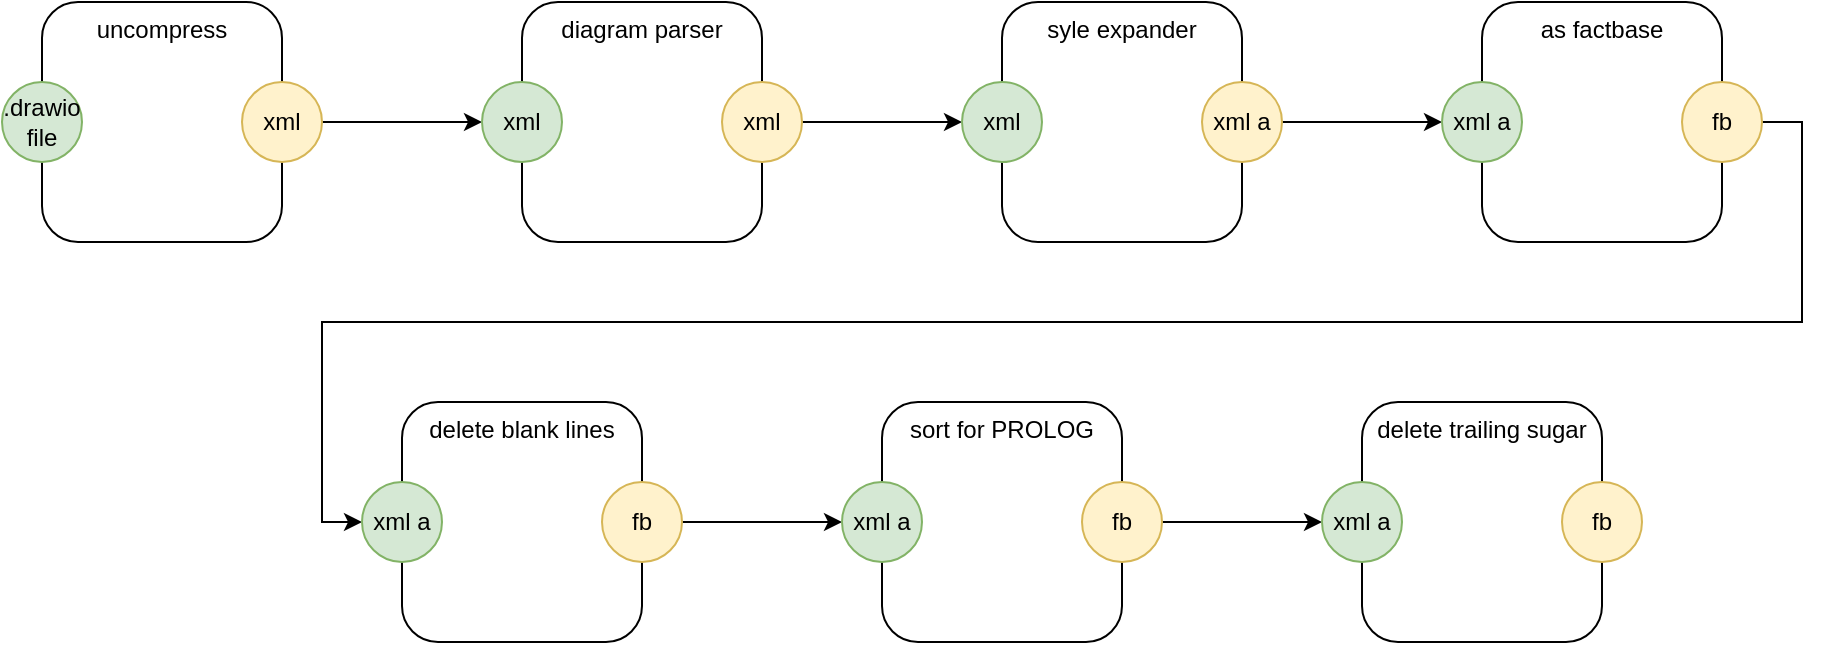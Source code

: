 <mxfile version="14.6.13" type="device"><diagram id="CP_t9xs0k--IiQVIV0JN" name="d2f"><mxGraphModel dx="1106" dy="806" grid="1" gridSize="10" guides="1" tooltips="1" connect="1" arrows="1" fold="1" page="1" pageScale="1" pageWidth="1100" pageHeight="850" math="0" shadow="0"><root><mxCell id="0"/><mxCell id="1" parent="0"/><mxCell id="0UJ_CMedfIpoN4pJOhVB-1" value="uncompress" style="rounded=1;whiteSpace=wrap;html=1;verticalAlign=top;" vertex="1" parent="1"><mxGeometry x="60" y="160" width="120" height="120" as="geometry"/></mxCell><mxCell id="0UJ_CMedfIpoN4pJOhVB-2" value=".drawio file" style="ellipse;whiteSpace=wrap;html=1;aspect=fixed;fillColor=#d5e8d4;strokeColor=#82b366;" vertex="1" parent="1"><mxGeometry x="40" y="200" width="40" height="40" as="geometry"/></mxCell><mxCell id="0UJ_CMedfIpoN4pJOhVB-10" style="edgeStyle=orthogonalEdgeStyle;rounded=0;orthogonalLoop=1;jettySize=auto;html=1;exitX=1;exitY=0.5;exitDx=0;exitDy=0;entryX=0;entryY=0.5;entryDx=0;entryDy=0;" edge="1" parent="1" source="0UJ_CMedfIpoN4pJOhVB-6" target="0UJ_CMedfIpoN4pJOhVB-8"><mxGeometry relative="1" as="geometry"/></mxCell><mxCell id="0UJ_CMedfIpoN4pJOhVB-6" value="xml" style="ellipse;whiteSpace=wrap;html=1;aspect=fixed;fillColor=#fff2cc;strokeColor=#d6b656;" vertex="1" parent="1"><mxGeometry x="160" y="200" width="40" height="40" as="geometry"/></mxCell><mxCell id="0UJ_CMedfIpoN4pJOhVB-7" value="diagram parser" style="rounded=1;whiteSpace=wrap;html=1;verticalAlign=top;" vertex="1" parent="1"><mxGeometry x="300" y="160" width="120" height="120" as="geometry"/></mxCell><mxCell id="0UJ_CMedfIpoN4pJOhVB-8" value="xml" style="ellipse;whiteSpace=wrap;html=1;aspect=fixed;fillColor=#d5e8d4;strokeColor=#82b366;" vertex="1" parent="1"><mxGeometry x="280" y="200" width="40" height="40" as="geometry"/></mxCell><mxCell id="0UJ_CMedfIpoN4pJOhVB-14" style="edgeStyle=orthogonalEdgeStyle;rounded=0;orthogonalLoop=1;jettySize=auto;html=1;exitX=1;exitY=0.5;exitDx=0;exitDy=0;entryX=0;entryY=0.5;entryDx=0;entryDy=0;" edge="1" parent="1" source="0UJ_CMedfIpoN4pJOhVB-9" target="0UJ_CMedfIpoN4pJOhVB-12"><mxGeometry relative="1" as="geometry"/></mxCell><mxCell id="0UJ_CMedfIpoN4pJOhVB-9" value="xml" style="ellipse;whiteSpace=wrap;html=1;aspect=fixed;fillColor=#fff2cc;strokeColor=#d6b656;" vertex="1" parent="1"><mxGeometry x="400" y="200" width="40" height="40" as="geometry"/></mxCell><mxCell id="0UJ_CMedfIpoN4pJOhVB-11" value="syle expander" style="rounded=1;whiteSpace=wrap;html=1;verticalAlign=top;" vertex="1" parent="1"><mxGeometry x="540" y="160" width="120" height="120" as="geometry"/></mxCell><mxCell id="0UJ_CMedfIpoN4pJOhVB-12" value="xml" style="ellipse;whiteSpace=wrap;html=1;aspect=fixed;fillColor=#d5e8d4;strokeColor=#82b366;" vertex="1" parent="1"><mxGeometry x="520" y="200" width="40" height="40" as="geometry"/></mxCell><mxCell id="0UJ_CMedfIpoN4pJOhVB-18" style="edgeStyle=orthogonalEdgeStyle;rounded=0;orthogonalLoop=1;jettySize=auto;html=1;exitX=1;exitY=0.5;exitDx=0;exitDy=0;" edge="1" parent="1" source="0UJ_CMedfIpoN4pJOhVB-13" target="0UJ_CMedfIpoN4pJOhVB-16"><mxGeometry relative="1" as="geometry"/></mxCell><mxCell id="0UJ_CMedfIpoN4pJOhVB-13" value="xml a" style="ellipse;whiteSpace=wrap;html=1;aspect=fixed;fillColor=#fff2cc;strokeColor=#d6b656;" vertex="1" parent="1"><mxGeometry x="640" y="200" width="40" height="40" as="geometry"/></mxCell><mxCell id="0UJ_CMedfIpoN4pJOhVB-15" value="as factbase" style="rounded=1;whiteSpace=wrap;html=1;verticalAlign=top;" vertex="1" parent="1"><mxGeometry x="780" y="160" width="120" height="120" as="geometry"/></mxCell><mxCell id="0UJ_CMedfIpoN4pJOhVB-16" value="xml a" style="ellipse;whiteSpace=wrap;html=1;aspect=fixed;fillColor=#d5e8d4;strokeColor=#82b366;" vertex="1" parent="1"><mxGeometry x="760" y="200" width="40" height="40" as="geometry"/></mxCell><mxCell id="0UJ_CMedfIpoN4pJOhVB-30" style="edgeStyle=orthogonalEdgeStyle;rounded=0;orthogonalLoop=1;jettySize=auto;html=1;exitX=1;exitY=0.5;exitDx=0;exitDy=0;entryX=0;entryY=0.5;entryDx=0;entryDy=0;" edge="1" parent="1" source="0UJ_CMedfIpoN4pJOhVB-17" target="0UJ_CMedfIpoN4pJOhVB-20"><mxGeometry relative="1" as="geometry"/></mxCell><mxCell id="0UJ_CMedfIpoN4pJOhVB-17" value="fb" style="ellipse;whiteSpace=wrap;html=1;aspect=fixed;fillColor=#fff2cc;strokeColor=#d6b656;" vertex="1" parent="1"><mxGeometry x="880" y="200" width="40" height="40" as="geometry"/></mxCell><mxCell id="0UJ_CMedfIpoN4pJOhVB-19" value="delete blank lines" style="rounded=1;whiteSpace=wrap;html=1;verticalAlign=top;" vertex="1" parent="1"><mxGeometry x="240" y="360" width="120" height="120" as="geometry"/></mxCell><mxCell id="0UJ_CMedfIpoN4pJOhVB-20" value="xml a" style="ellipse;whiteSpace=wrap;html=1;aspect=fixed;fillColor=#d5e8d4;strokeColor=#82b366;" vertex="1" parent="1"><mxGeometry x="220" y="400" width="40" height="40" as="geometry"/></mxCell><mxCell id="0UJ_CMedfIpoN4pJOhVB-28" style="edgeStyle=orthogonalEdgeStyle;rounded=0;orthogonalLoop=1;jettySize=auto;html=1;exitX=1;exitY=0.5;exitDx=0;exitDy=0;entryX=0;entryY=0.5;entryDx=0;entryDy=0;" edge="1" parent="1" source="0UJ_CMedfIpoN4pJOhVB-21" target="0UJ_CMedfIpoN4pJOhVB-23"><mxGeometry relative="1" as="geometry"/></mxCell><mxCell id="0UJ_CMedfIpoN4pJOhVB-21" value="fb" style="ellipse;whiteSpace=wrap;html=1;aspect=fixed;fillColor=#fff2cc;strokeColor=#d6b656;" vertex="1" parent="1"><mxGeometry x="340" y="400" width="40" height="40" as="geometry"/></mxCell><mxCell id="0UJ_CMedfIpoN4pJOhVB-22" value="sort for PROLOG" style="rounded=1;whiteSpace=wrap;html=1;verticalAlign=top;" vertex="1" parent="1"><mxGeometry x="480" y="360" width="120" height="120" as="geometry"/></mxCell><mxCell id="0UJ_CMedfIpoN4pJOhVB-23" value="xml a" style="ellipse;whiteSpace=wrap;html=1;aspect=fixed;fillColor=#d5e8d4;strokeColor=#82b366;" vertex="1" parent="1"><mxGeometry x="460" y="400" width="40" height="40" as="geometry"/></mxCell><mxCell id="0UJ_CMedfIpoN4pJOhVB-29" style="edgeStyle=orthogonalEdgeStyle;rounded=0;orthogonalLoop=1;jettySize=auto;html=1;exitX=1;exitY=0.5;exitDx=0;exitDy=0;entryX=0;entryY=0.5;entryDx=0;entryDy=0;" edge="1" parent="1" source="0UJ_CMedfIpoN4pJOhVB-24" target="0UJ_CMedfIpoN4pJOhVB-26"><mxGeometry relative="1" as="geometry"/></mxCell><mxCell id="0UJ_CMedfIpoN4pJOhVB-24" value="fb" style="ellipse;whiteSpace=wrap;html=1;aspect=fixed;fillColor=#fff2cc;strokeColor=#d6b656;" vertex="1" parent="1"><mxGeometry x="580" y="400" width="40" height="40" as="geometry"/></mxCell><mxCell id="0UJ_CMedfIpoN4pJOhVB-25" value="delete trailing sugar" style="rounded=1;whiteSpace=wrap;html=1;verticalAlign=top;" vertex="1" parent="1"><mxGeometry x="720" y="360" width="120" height="120" as="geometry"/></mxCell><mxCell id="0UJ_CMedfIpoN4pJOhVB-26" value="xml a" style="ellipse;whiteSpace=wrap;html=1;aspect=fixed;fillColor=#d5e8d4;strokeColor=#82b366;" vertex="1" parent="1"><mxGeometry x="700" y="400" width="40" height="40" as="geometry"/></mxCell><mxCell id="0UJ_CMedfIpoN4pJOhVB-27" value="fb" style="ellipse;whiteSpace=wrap;html=1;aspect=fixed;fillColor=#fff2cc;strokeColor=#d6b656;" vertex="1" parent="1"><mxGeometry x="820" y="400" width="40" height="40" as="geometry"/></mxCell></root></mxGraphModel></diagram></mxfile>